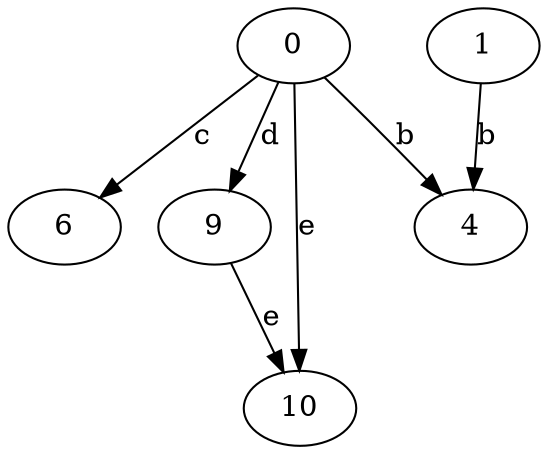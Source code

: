 strict digraph  {
0;
1;
4;
6;
9;
10;
0 -> 4  [label=b];
0 -> 6  [label=c];
0 -> 9  [label=d];
0 -> 10  [label=e];
1 -> 4  [label=b];
9 -> 10  [label=e];
}

